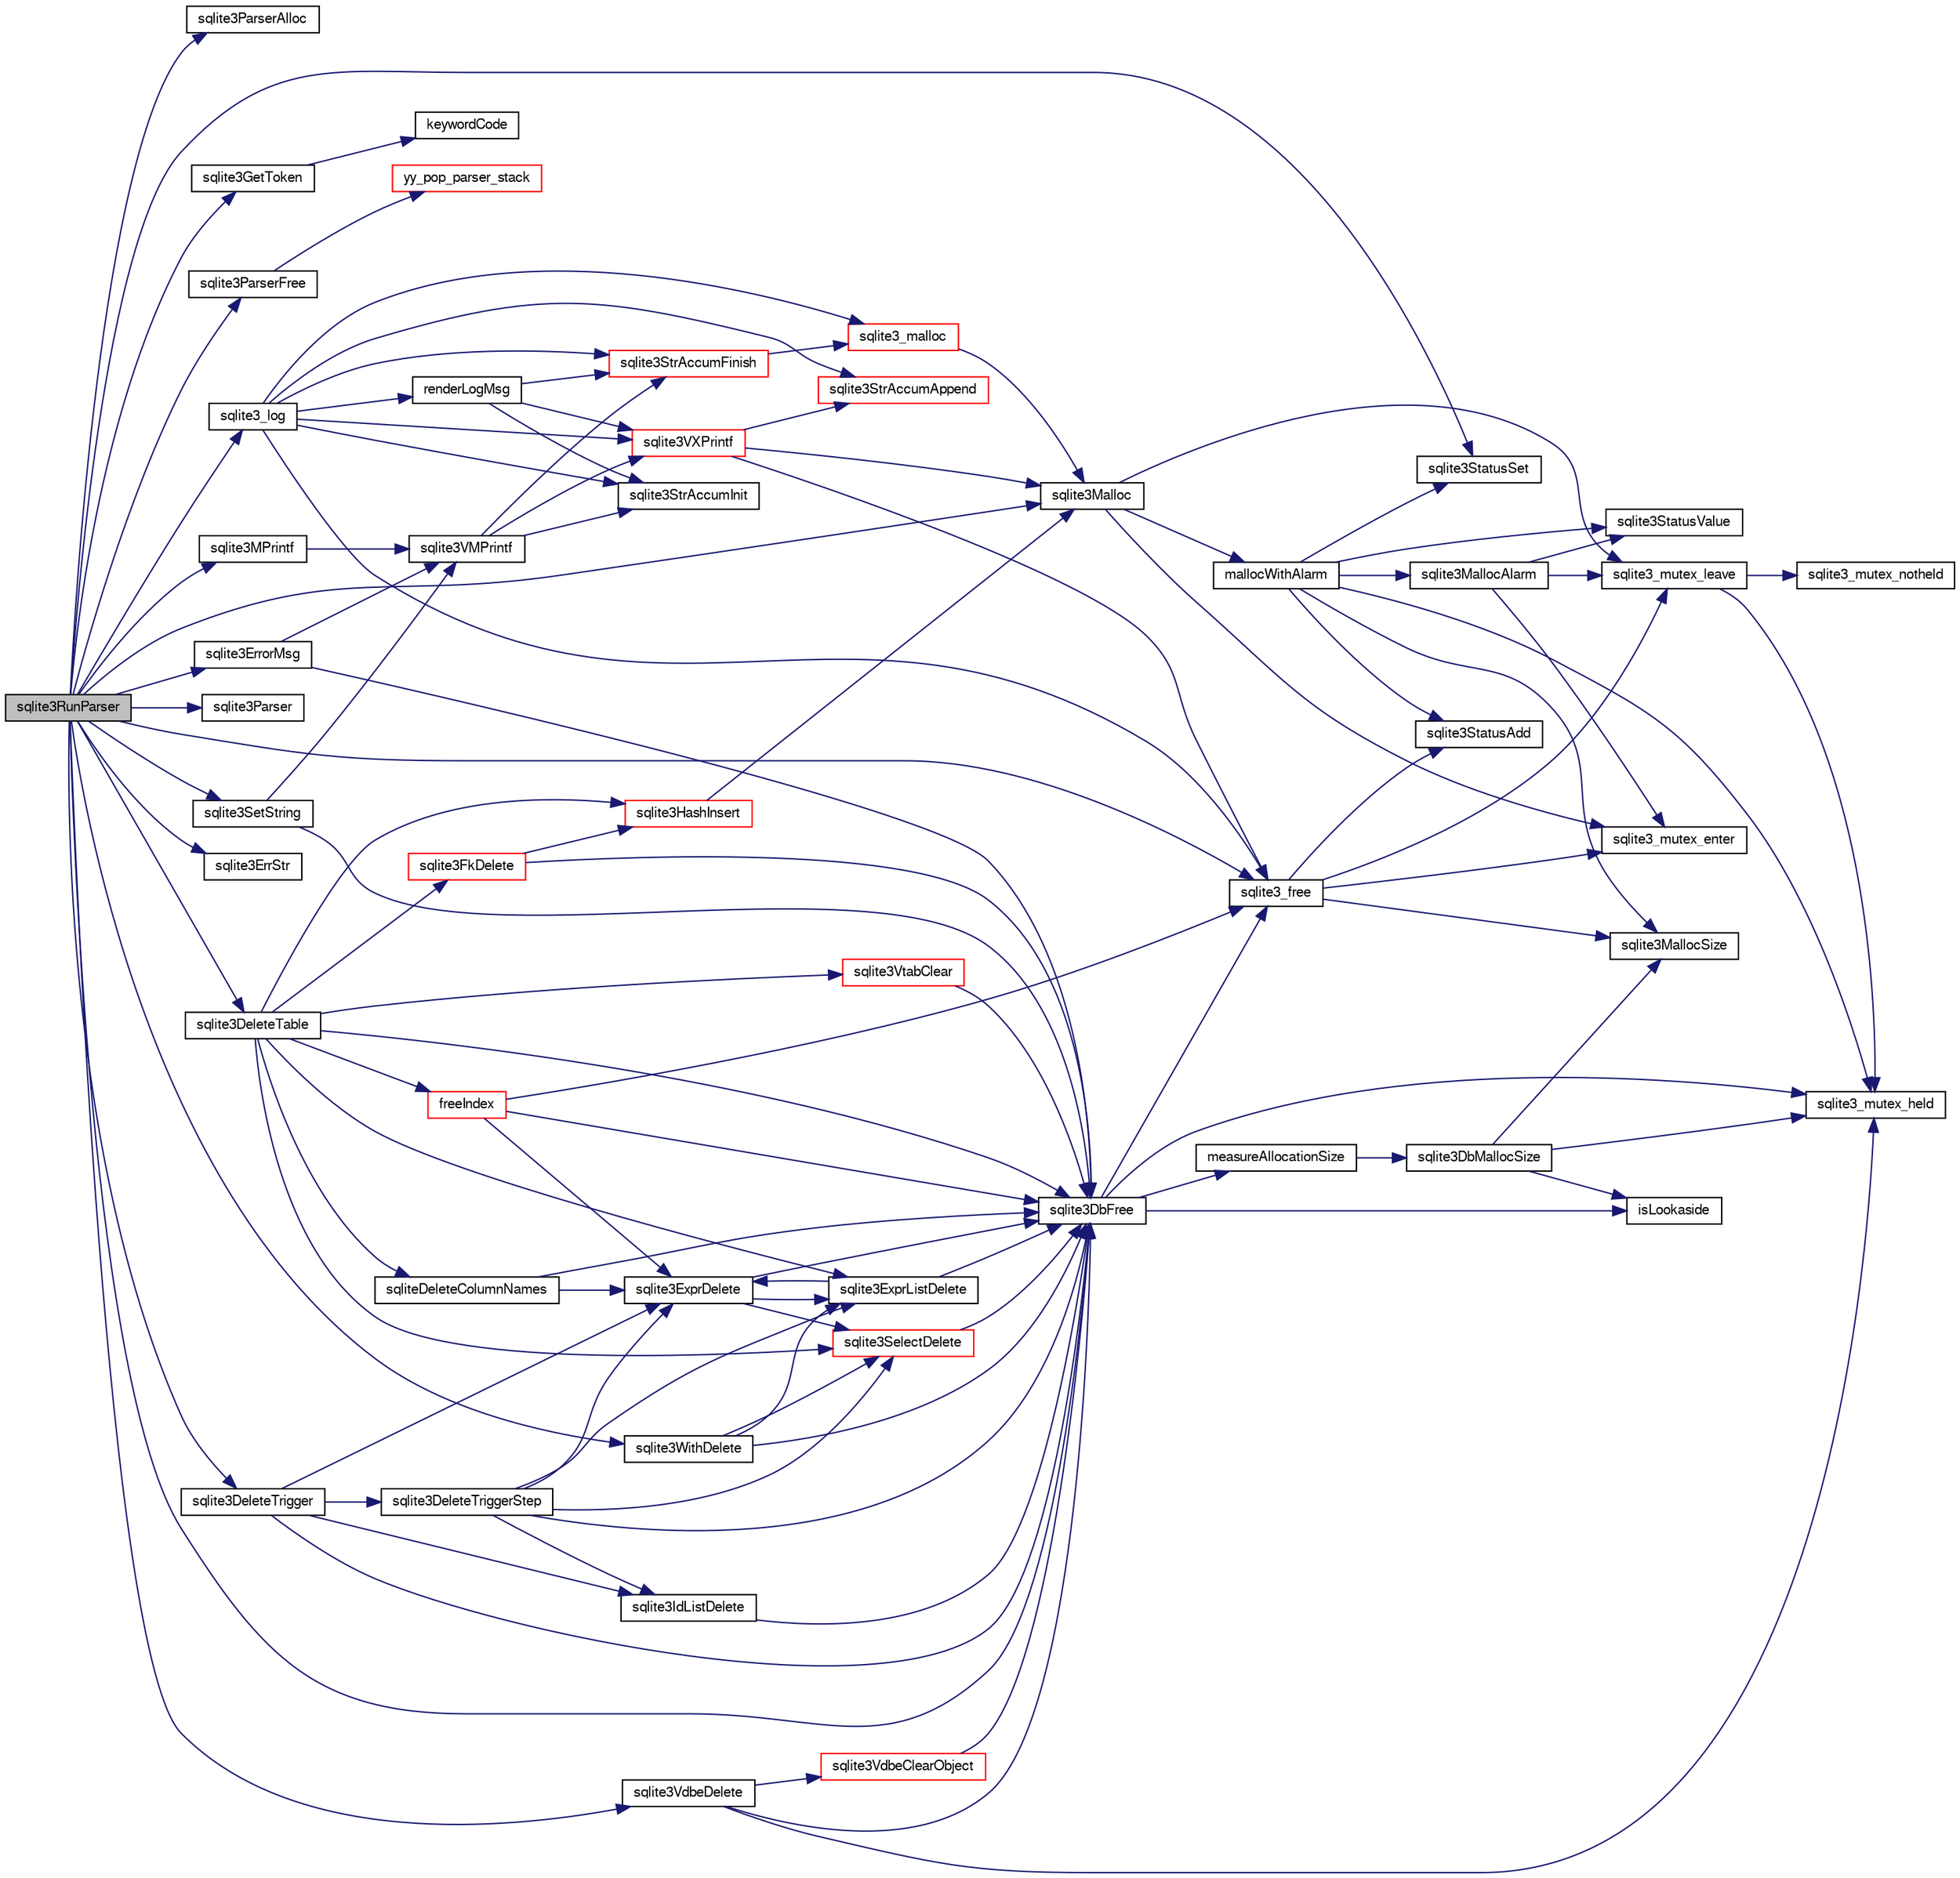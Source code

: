 digraph "sqlite3RunParser"
{
  edge [fontname="FreeSans",fontsize="10",labelfontname="FreeSans",labelfontsize="10"];
  node [fontname="FreeSans",fontsize="10",shape=record];
  rankdir="LR";
  Node687038 [label="sqlite3RunParser",height=0.2,width=0.4,color="black", fillcolor="grey75", style="filled", fontcolor="black"];
  Node687038 -> Node687039 [color="midnightblue",fontsize="10",style="solid",fontname="FreeSans"];
  Node687039 [label="sqlite3ParserAlloc",height=0.2,width=0.4,color="black", fillcolor="white", style="filled",URL="$sqlite3_8c.html#ad04f20cc1a4b6d3e458d60b80c694d94"];
  Node687038 -> Node687040 [color="midnightblue",fontsize="10",style="solid",fontname="FreeSans"];
  Node687040 [label="sqlite3Malloc",height=0.2,width=0.4,color="black", fillcolor="white", style="filled",URL="$sqlite3_8c.html#a361a2eaa846b1885f123abe46f5d8b2b"];
  Node687040 -> Node687041 [color="midnightblue",fontsize="10",style="solid",fontname="FreeSans"];
  Node687041 [label="sqlite3_mutex_enter",height=0.2,width=0.4,color="black", fillcolor="white", style="filled",URL="$sqlite3_8c.html#a1c12cde690bd89f104de5cbad12a6bf5"];
  Node687040 -> Node687042 [color="midnightblue",fontsize="10",style="solid",fontname="FreeSans"];
  Node687042 [label="mallocWithAlarm",height=0.2,width=0.4,color="black", fillcolor="white", style="filled",URL="$sqlite3_8c.html#ab070d5cf8e48ec8a6a43cf025d48598b"];
  Node687042 -> Node687043 [color="midnightblue",fontsize="10",style="solid",fontname="FreeSans"];
  Node687043 [label="sqlite3_mutex_held",height=0.2,width=0.4,color="black", fillcolor="white", style="filled",URL="$sqlite3_8c.html#acf77da68932b6bc163c5e68547ecc3e7"];
  Node687042 -> Node687044 [color="midnightblue",fontsize="10",style="solid",fontname="FreeSans"];
  Node687044 [label="sqlite3StatusSet",height=0.2,width=0.4,color="black", fillcolor="white", style="filled",URL="$sqlite3_8c.html#afec7586c01fcb5ea17dc9d7725a589d9"];
  Node687042 -> Node687045 [color="midnightblue",fontsize="10",style="solid",fontname="FreeSans"];
  Node687045 [label="sqlite3StatusValue",height=0.2,width=0.4,color="black", fillcolor="white", style="filled",URL="$sqlite3_8c.html#a30b8ac296c6e200c1fa57708d52c6ef6"];
  Node687042 -> Node687046 [color="midnightblue",fontsize="10",style="solid",fontname="FreeSans"];
  Node687046 [label="sqlite3MallocAlarm",height=0.2,width=0.4,color="black", fillcolor="white", style="filled",URL="$sqlite3_8c.html#ada66988e8471d1198f3219c062377508"];
  Node687046 -> Node687045 [color="midnightblue",fontsize="10",style="solid",fontname="FreeSans"];
  Node687046 -> Node687047 [color="midnightblue",fontsize="10",style="solid",fontname="FreeSans"];
  Node687047 [label="sqlite3_mutex_leave",height=0.2,width=0.4,color="black", fillcolor="white", style="filled",URL="$sqlite3_8c.html#a5838d235601dbd3c1fa993555c6bcc93"];
  Node687047 -> Node687043 [color="midnightblue",fontsize="10",style="solid",fontname="FreeSans"];
  Node687047 -> Node687048 [color="midnightblue",fontsize="10",style="solid",fontname="FreeSans"];
  Node687048 [label="sqlite3_mutex_notheld",height=0.2,width=0.4,color="black", fillcolor="white", style="filled",URL="$sqlite3_8c.html#a83967c837c1c000d3b5adcfaa688f5dc"];
  Node687046 -> Node687041 [color="midnightblue",fontsize="10",style="solid",fontname="FreeSans"];
  Node687042 -> Node687049 [color="midnightblue",fontsize="10",style="solid",fontname="FreeSans"];
  Node687049 [label="sqlite3MallocSize",height=0.2,width=0.4,color="black", fillcolor="white", style="filled",URL="$sqlite3_8c.html#acf5d2a5f35270bafb050bd2def576955"];
  Node687042 -> Node687050 [color="midnightblue",fontsize="10",style="solid",fontname="FreeSans"];
  Node687050 [label="sqlite3StatusAdd",height=0.2,width=0.4,color="black", fillcolor="white", style="filled",URL="$sqlite3_8c.html#afa029f93586aeab4cc85360905dae9cd"];
  Node687040 -> Node687047 [color="midnightblue",fontsize="10",style="solid",fontname="FreeSans"];
  Node687038 -> Node687051 [color="midnightblue",fontsize="10",style="solid",fontname="FreeSans"];
  Node687051 [label="sqlite3GetToken",height=0.2,width=0.4,color="black", fillcolor="white", style="filled",URL="$sqlite3_8c.html#a3111c5f563140332fcc76d31fd028aaf"];
  Node687051 -> Node687052 [color="midnightblue",fontsize="10",style="solid",fontname="FreeSans"];
  Node687052 [label="keywordCode",height=0.2,width=0.4,color="black", fillcolor="white", style="filled",URL="$sqlite3_8c.html#aa955bae98c47221b815579359b52335c"];
  Node687038 -> Node687053 [color="midnightblue",fontsize="10",style="solid",fontname="FreeSans"];
  Node687053 [label="sqlite3ErrorMsg",height=0.2,width=0.4,color="black", fillcolor="white", style="filled",URL="$sqlite3_8c.html#aee2798e173651adae0f9c85469f3457d"];
  Node687053 -> Node687054 [color="midnightblue",fontsize="10",style="solid",fontname="FreeSans"];
  Node687054 [label="sqlite3VMPrintf",height=0.2,width=0.4,color="black", fillcolor="white", style="filled",URL="$sqlite3_8c.html#a05535d0982ef06fbc2ee8195ebbae689"];
  Node687054 -> Node687055 [color="midnightblue",fontsize="10",style="solid",fontname="FreeSans"];
  Node687055 [label="sqlite3StrAccumInit",height=0.2,width=0.4,color="black", fillcolor="white", style="filled",URL="$sqlite3_8c.html#aabf95e113b9d54d519cd15a56215f560"];
  Node687054 -> Node687056 [color="midnightblue",fontsize="10",style="solid",fontname="FreeSans"];
  Node687056 [label="sqlite3VXPrintf",height=0.2,width=0.4,color="red", fillcolor="white", style="filled",URL="$sqlite3_8c.html#a63c25806c9bd4a2b76f9a0eb232c6bde"];
  Node687056 -> Node687057 [color="midnightblue",fontsize="10",style="solid",fontname="FreeSans"];
  Node687057 [label="sqlite3StrAccumAppend",height=0.2,width=0.4,color="red", fillcolor="white", style="filled",URL="$sqlite3_8c.html#a56664fa33def33c5a5245b623441d5e0"];
  Node687056 -> Node687040 [color="midnightblue",fontsize="10",style="solid",fontname="FreeSans"];
  Node687056 -> Node687066 [color="midnightblue",fontsize="10",style="solid",fontname="FreeSans"];
  Node687066 [label="sqlite3_free",height=0.2,width=0.4,color="black", fillcolor="white", style="filled",URL="$sqlite3_8c.html#a6552349e36a8a691af5487999ab09519"];
  Node687066 -> Node687041 [color="midnightblue",fontsize="10",style="solid",fontname="FreeSans"];
  Node687066 -> Node687050 [color="midnightblue",fontsize="10",style="solid",fontname="FreeSans"];
  Node687066 -> Node687049 [color="midnightblue",fontsize="10",style="solid",fontname="FreeSans"];
  Node687066 -> Node687047 [color="midnightblue",fontsize="10",style="solid",fontname="FreeSans"];
  Node687054 -> Node687095 [color="midnightblue",fontsize="10",style="solid",fontname="FreeSans"];
  Node687095 [label="sqlite3StrAccumFinish",height=0.2,width=0.4,color="red", fillcolor="white", style="filled",URL="$sqlite3_8c.html#adb7f26b10ac1b847db6f000ef4c2e2ba"];
  Node687095 -> Node687096 [color="midnightblue",fontsize="10",style="solid",fontname="FreeSans"];
  Node687096 [label="sqlite3_malloc",height=0.2,width=0.4,color="red", fillcolor="white", style="filled",URL="$sqlite3_8c.html#ac79dba55fc32b6a840cf5a9769bce7cd"];
  Node687096 -> Node687040 [color="midnightblue",fontsize="10",style="solid",fontname="FreeSans"];
  Node687053 -> Node687062 [color="midnightblue",fontsize="10",style="solid",fontname="FreeSans"];
  Node687062 [label="sqlite3DbFree",height=0.2,width=0.4,color="black", fillcolor="white", style="filled",URL="$sqlite3_8c.html#ac70ab821a6607b4a1b909582dc37a069"];
  Node687062 -> Node687043 [color="midnightblue",fontsize="10",style="solid",fontname="FreeSans"];
  Node687062 -> Node687063 [color="midnightblue",fontsize="10",style="solid",fontname="FreeSans"];
  Node687063 [label="measureAllocationSize",height=0.2,width=0.4,color="black", fillcolor="white", style="filled",URL="$sqlite3_8c.html#a45731e644a22fdb756e2b6337224217a"];
  Node687063 -> Node687064 [color="midnightblue",fontsize="10",style="solid",fontname="FreeSans"];
  Node687064 [label="sqlite3DbMallocSize",height=0.2,width=0.4,color="black", fillcolor="white", style="filled",URL="$sqlite3_8c.html#aa397e5a8a03495203a0767abf0a71f86"];
  Node687064 -> Node687049 [color="midnightblue",fontsize="10",style="solid",fontname="FreeSans"];
  Node687064 -> Node687043 [color="midnightblue",fontsize="10",style="solid",fontname="FreeSans"];
  Node687064 -> Node687065 [color="midnightblue",fontsize="10",style="solid",fontname="FreeSans"];
  Node687065 [label="isLookaside",height=0.2,width=0.4,color="black", fillcolor="white", style="filled",URL="$sqlite3_8c.html#a770fa05ff9717b75e16f4d968a77b897"];
  Node687062 -> Node687065 [color="midnightblue",fontsize="10",style="solid",fontname="FreeSans"];
  Node687062 -> Node687066 [color="midnightblue",fontsize="10",style="solid",fontname="FreeSans"];
  Node687038 -> Node687062 [color="midnightblue",fontsize="10",style="solid",fontname="FreeSans"];
  Node687038 -> Node687305 [color="midnightblue",fontsize="10",style="solid",fontname="FreeSans"];
  Node687305 [label="sqlite3MPrintf",height=0.2,width=0.4,color="black", fillcolor="white", style="filled",URL="$sqlite3_8c.html#a208ef0df84e9778778804a19af03efea"];
  Node687305 -> Node687054 [color="midnightblue",fontsize="10",style="solid",fontname="FreeSans"];
  Node687038 -> Node687323 [color="midnightblue",fontsize="10",style="solid",fontname="FreeSans"];
  Node687323 [label="sqlite3Parser",height=0.2,width=0.4,color="black", fillcolor="white", style="filled",URL="$sqlite3_8c.html#a6f46fb0365c1d879ab5d64cde499c224"];
  Node687038 -> Node687044 [color="midnightblue",fontsize="10",style="solid",fontname="FreeSans"];
  Node687038 -> Node687324 [color="midnightblue",fontsize="10",style="solid",fontname="FreeSans"];
  Node687324 [label="sqlite3ParserFree",height=0.2,width=0.4,color="black", fillcolor="white", style="filled",URL="$sqlite3_8c.html#a75d41a16c8dff0547dcca208ff4d5d7d"];
  Node687324 -> Node687325 [color="midnightblue",fontsize="10",style="solid",fontname="FreeSans"];
  Node687325 [label="yy_pop_parser_stack",height=0.2,width=0.4,color="red", fillcolor="white", style="filled",URL="$sqlite3_8c.html#aa142fdd91628fd550751c6ef4e29b603"];
  Node687038 -> Node687066 [color="midnightblue",fontsize="10",style="solid",fontname="FreeSans"];
  Node687038 -> Node687674 [color="midnightblue",fontsize="10",style="solid",fontname="FreeSans"];
  Node687674 [label="sqlite3SetString",height=0.2,width=0.4,color="black", fillcolor="white", style="filled",URL="$sqlite3_8c.html#aad368822484a1ceae010a829e27454ae"];
  Node687674 -> Node687054 [color="midnightblue",fontsize="10",style="solid",fontname="FreeSans"];
  Node687674 -> Node687062 [color="midnightblue",fontsize="10",style="solid",fontname="FreeSans"];
  Node687038 -> Node687722 [color="midnightblue",fontsize="10",style="solid",fontname="FreeSans"];
  Node687722 [label="sqlite3ErrStr",height=0.2,width=0.4,color="black", fillcolor="white", style="filled",URL="$sqlite3_8c.html#ab289afae24fa83e42f3d78b3b7e91793"];
  Node687038 -> Node687093 [color="midnightblue",fontsize="10",style="solid",fontname="FreeSans"];
  Node687093 [label="sqlite3_log",height=0.2,width=0.4,color="black", fillcolor="white", style="filled",URL="$sqlite3_8c.html#a298c9699bf9c143662c6b1fec4b2dc3b"];
  Node687093 -> Node687094 [color="midnightblue",fontsize="10",style="solid",fontname="FreeSans"];
  Node687094 [label="renderLogMsg",height=0.2,width=0.4,color="black", fillcolor="white", style="filled",URL="$sqlite3_8c.html#a7a02b43ce0a27bb52085c7f446d115af"];
  Node687094 -> Node687055 [color="midnightblue",fontsize="10",style="solid",fontname="FreeSans"];
  Node687094 -> Node687056 [color="midnightblue",fontsize="10",style="solid",fontname="FreeSans"];
  Node687094 -> Node687095 [color="midnightblue",fontsize="10",style="solid",fontname="FreeSans"];
  Node687093 -> Node687055 [color="midnightblue",fontsize="10",style="solid",fontname="FreeSans"];
  Node687093 -> Node687056 [color="midnightblue",fontsize="10",style="solid",fontname="FreeSans"];
  Node687093 -> Node687095 [color="midnightblue",fontsize="10",style="solid",fontname="FreeSans"];
  Node687093 -> Node687096 [color="midnightblue",fontsize="10",style="solid",fontname="FreeSans"];
  Node687093 -> Node687066 [color="midnightblue",fontsize="10",style="solid",fontname="FreeSans"];
  Node687093 -> Node687057 [color="midnightblue",fontsize="10",style="solid",fontname="FreeSans"];
  Node687038 -> Node687701 [color="midnightblue",fontsize="10",style="solid",fontname="FreeSans"];
  Node687701 [label="sqlite3VdbeDelete",height=0.2,width=0.4,color="black", fillcolor="white", style="filled",URL="$sqlite3_8c.html#ace82a1f75873a6609067d0f572120e47"];
  Node687701 -> Node687043 [color="midnightblue",fontsize="10",style="solid",fontname="FreeSans"];
  Node687701 -> Node687702 [color="midnightblue",fontsize="10",style="solid",fontname="FreeSans"];
  Node687702 [label="sqlite3VdbeClearObject",height=0.2,width=0.4,color="red", fillcolor="white", style="filled",URL="$sqlite3_8c.html#aa36c8bd3814c4923416d35ef3454f979"];
  Node687702 -> Node687062 [color="midnightblue",fontsize="10",style="solid",fontname="FreeSans"];
  Node687701 -> Node687062 [color="midnightblue",fontsize="10",style="solid",fontname="FreeSans"];
  Node687038 -> Node687332 [color="midnightblue",fontsize="10",style="solid",fontname="FreeSans"];
  Node687332 [label="sqlite3DeleteTable",height=0.2,width=0.4,color="black", fillcolor="white", style="filled",URL="$sqlite3_8c.html#a7fd3d507375a381a3807f92735318973"];
  Node687332 -> Node687333 [color="midnightblue",fontsize="10",style="solid",fontname="FreeSans"];
  Node687333 [label="sqlite3HashInsert",height=0.2,width=0.4,color="red", fillcolor="white", style="filled",URL="$sqlite3_8c.html#aebbc6c13b3c139d5f3463938f441da3d"];
  Node687333 -> Node687040 [color="midnightblue",fontsize="10",style="solid",fontname="FreeSans"];
  Node687332 -> Node687340 [color="midnightblue",fontsize="10",style="solid",fontname="FreeSans"];
  Node687340 [label="freeIndex",height=0.2,width=0.4,color="red", fillcolor="white", style="filled",URL="$sqlite3_8c.html#a00907c99c18d5bcb9d0b38c077146c31"];
  Node687340 -> Node687330 [color="midnightblue",fontsize="10",style="solid",fontname="FreeSans"];
  Node687330 [label="sqlite3ExprDelete",height=0.2,width=0.4,color="black", fillcolor="white", style="filled",URL="$sqlite3_8c.html#ae4e21ab5918e0428fbaa9e615dceb309"];
  Node687330 -> Node687062 [color="midnightblue",fontsize="10",style="solid",fontname="FreeSans"];
  Node687330 -> Node687327 [color="midnightblue",fontsize="10",style="solid",fontname="FreeSans"];
  Node687327 [label="sqlite3SelectDelete",height=0.2,width=0.4,color="red", fillcolor="white", style="filled",URL="$sqlite3_8c.html#a0f56959f0acac85496744f0d068854a0"];
  Node687327 -> Node687062 [color="midnightblue",fontsize="10",style="solid",fontname="FreeSans"];
  Node687330 -> Node687329 [color="midnightblue",fontsize="10",style="solid",fontname="FreeSans"];
  Node687329 [label="sqlite3ExprListDelete",height=0.2,width=0.4,color="black", fillcolor="white", style="filled",URL="$sqlite3_8c.html#ae9cd46eac81e86a04ed8c09b99fc3c10"];
  Node687329 -> Node687330 [color="midnightblue",fontsize="10",style="solid",fontname="FreeSans"];
  Node687329 -> Node687062 [color="midnightblue",fontsize="10",style="solid",fontname="FreeSans"];
  Node687340 -> Node687062 [color="midnightblue",fontsize="10",style="solid",fontname="FreeSans"];
  Node687340 -> Node687066 [color="midnightblue",fontsize="10",style="solid",fontname="FreeSans"];
  Node687332 -> Node687987 [color="midnightblue",fontsize="10",style="solid",fontname="FreeSans"];
  Node687987 [label="sqlite3FkDelete",height=0.2,width=0.4,color="red", fillcolor="white", style="filled",URL="$sqlite3_8c.html#a59a33da6c4e11d3f99b15eafdc01f013"];
  Node687987 -> Node687333 [color="midnightblue",fontsize="10",style="solid",fontname="FreeSans"];
  Node687987 -> Node687062 [color="midnightblue",fontsize="10",style="solid",fontname="FreeSans"];
  Node687332 -> Node687989 [color="midnightblue",fontsize="10",style="solid",fontname="FreeSans"];
  Node687989 [label="sqliteDeleteColumnNames",height=0.2,width=0.4,color="black", fillcolor="white", style="filled",URL="$sqlite3_8c.html#a30fd46bd85a745b908f382e5dd74c38a"];
  Node687989 -> Node687062 [color="midnightblue",fontsize="10",style="solid",fontname="FreeSans"];
  Node687989 -> Node687330 [color="midnightblue",fontsize="10",style="solid",fontname="FreeSans"];
  Node687332 -> Node687062 [color="midnightblue",fontsize="10",style="solid",fontname="FreeSans"];
  Node687332 -> Node687327 [color="midnightblue",fontsize="10",style="solid",fontname="FreeSans"];
  Node687332 -> Node687329 [color="midnightblue",fontsize="10",style="solid",fontname="FreeSans"];
  Node687332 -> Node687990 [color="midnightblue",fontsize="10",style="solid",fontname="FreeSans"];
  Node687990 [label="sqlite3VtabClear",height=0.2,width=0.4,color="red", fillcolor="white", style="filled",URL="$sqlite3_8c.html#a0690ffd2d2e58bd4ed1ce4f1e35c1ef1"];
  Node687990 -> Node687062 [color="midnightblue",fontsize="10",style="solid",fontname="FreeSans"];
  Node687038 -> Node687991 [color="midnightblue",fontsize="10",style="solid",fontname="FreeSans"];
  Node687991 [label="sqlite3WithDelete",height=0.2,width=0.4,color="black", fillcolor="white", style="filled",URL="$sqlite3_8c.html#a17d9ea3de76b5d740b422ea9b4fe3abb"];
  Node687991 -> Node687329 [color="midnightblue",fontsize="10",style="solid",fontname="FreeSans"];
  Node687991 -> Node687327 [color="midnightblue",fontsize="10",style="solid",fontname="FreeSans"];
  Node687991 -> Node687062 [color="midnightblue",fontsize="10",style="solid",fontname="FreeSans"];
  Node687038 -> Node687553 [color="midnightblue",fontsize="10",style="solid",fontname="FreeSans"];
  Node687553 [label="sqlite3DeleteTrigger",height=0.2,width=0.4,color="black", fillcolor="white", style="filled",URL="$sqlite3_8c.html#a4be7bebe98d17357fb3fa8cdb3b795f3"];
  Node687553 -> Node687554 [color="midnightblue",fontsize="10",style="solid",fontname="FreeSans"];
  Node687554 [label="sqlite3DeleteTriggerStep",height=0.2,width=0.4,color="black", fillcolor="white", style="filled",URL="$sqlite3_8c.html#a53f07c621cb9933a2287e26026abce8a"];
  Node687554 -> Node687330 [color="midnightblue",fontsize="10",style="solid",fontname="FreeSans"];
  Node687554 -> Node687329 [color="midnightblue",fontsize="10",style="solid",fontname="FreeSans"];
  Node687554 -> Node687327 [color="midnightblue",fontsize="10",style="solid",fontname="FreeSans"];
  Node687554 -> Node687555 [color="midnightblue",fontsize="10",style="solid",fontname="FreeSans"];
  Node687555 [label="sqlite3IdListDelete",height=0.2,width=0.4,color="black", fillcolor="white", style="filled",URL="$sqlite3_8c.html#a38bea53ea789e86289ca600ff6010f73"];
  Node687555 -> Node687062 [color="midnightblue",fontsize="10",style="solid",fontname="FreeSans"];
  Node687554 -> Node687062 [color="midnightblue",fontsize="10",style="solid",fontname="FreeSans"];
  Node687553 -> Node687062 [color="midnightblue",fontsize="10",style="solid",fontname="FreeSans"];
  Node687553 -> Node687330 [color="midnightblue",fontsize="10",style="solid",fontname="FreeSans"];
  Node687553 -> Node687555 [color="midnightblue",fontsize="10",style="solid",fontname="FreeSans"];
}
